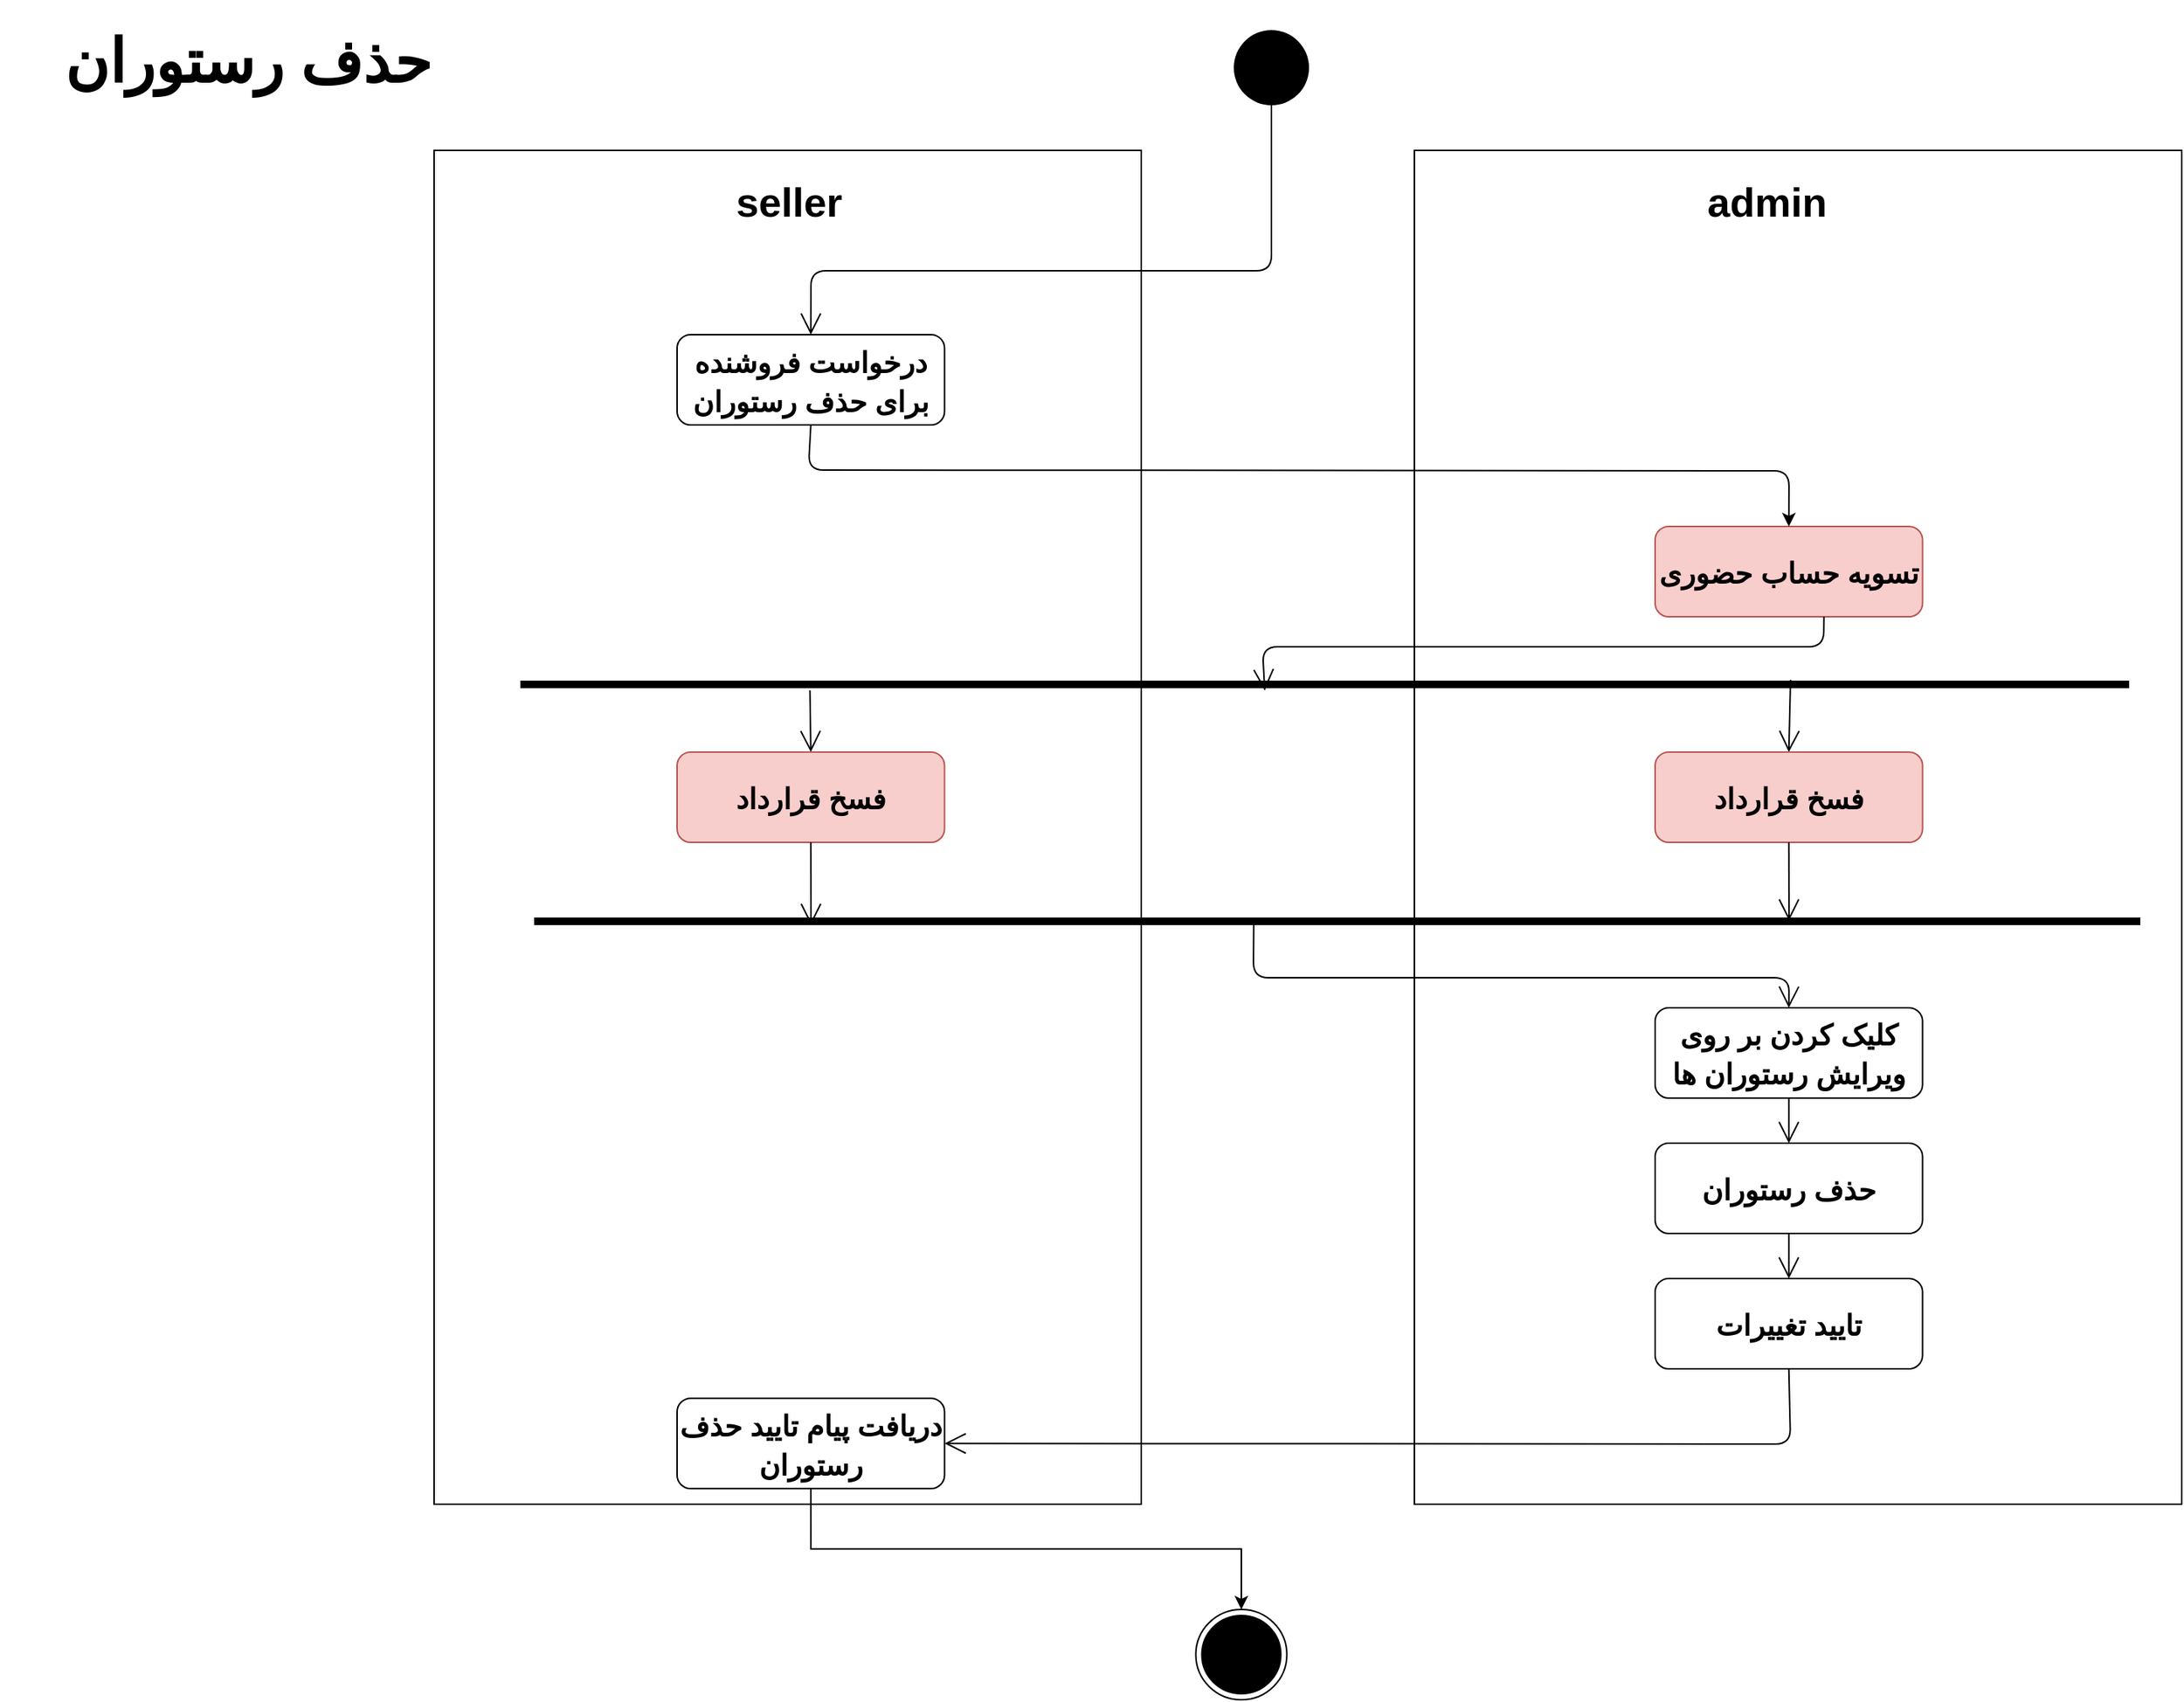 <mxfile version="14.1.3" type="github">
  <diagram name="Page-1" id="e7e014a7-5840-1c2e-5031-d8a46d1fe8dd">
    <mxGraphModel dx="1303" dy="712" grid="1" gridSize="10" guides="1" tooltips="1" connect="1" arrows="1" fold="1" page="1" pageScale="1" pageWidth="1654" pageHeight="1169" background="#ffffff" math="0" shadow="0">
      <root>
        <mxCell id="0" />
        <mxCell id="1" parent="0" />
        <mxCell id="aYaNbTCwkLzp46-Q-Bmp-96" value="" style="ellipse;fillColor=#000000;strokeColor=none;" parent="1" vertex="1">
          <mxGeometry x="840" y="30" width="50" height="50" as="geometry" />
        </mxCell>
        <mxCell id="aYaNbTCwkLzp46-Q-Bmp-98" value="" style="endArrow=open;endFill=1;endSize=12;html=1;fontSize=21;exitX=0.5;exitY=1;exitDx=0;exitDy=0;entryX=0.5;entryY=0;entryDx=0;entryDy=0;" parent="1" source="aYaNbTCwkLzp46-Q-Bmp-96" target="aYaNbTCwkLzp46-Q-Bmp-188" edge="1">
          <mxGeometry width="160" relative="1" as="geometry">
            <mxPoint x="972.25" y="82.5" as="sourcePoint" />
            <mxPoint x="500.25" y="214.5" as="targetPoint" />
            <Array as="points">
              <mxPoint x="865" y="190" />
              <mxPoint x="559" y="190" />
            </Array>
          </mxGeometry>
        </mxCell>
        <mxCell id="aYaNbTCwkLzp46-Q-Bmp-150" value="" style="whiteSpace=wrap;html=1;fillColor=none;" parent="1" vertex="1">
          <mxGeometry x="308.5" y="110" width="470" height="900" as="geometry" />
        </mxCell>
        <mxCell id="aYaNbTCwkLzp46-Q-Bmp-179" value="" style="ellipse;html=1;shape=endState;fillColor=#000000;strokeColor=#000000;" parent="1" vertex="1">
          <mxGeometry x="814.75" y="1080" width="60.5" height="60" as="geometry" />
        </mxCell>
        <mxCell id="aYaNbTCwkLzp46-Q-Bmp-180" value="&lt;font size=&quot;1&quot;&gt;&lt;b style=&quot;font-size: 27px&quot;&gt;seller&lt;/b&gt;&lt;/font&gt;" style="text;html=1;align=center;verticalAlign=middle;resizable=0;points=[];autosize=1;" parent="1" vertex="1">
          <mxGeometry x="498.5" y="130" width="90" height="30" as="geometry" />
        </mxCell>
        <mxCell id="aYaNbTCwkLzp46-Q-Bmp-183" value="" style="whiteSpace=wrap;html=1;fillColor=none;imageWidth=24;" parent="1" vertex="1">
          <mxGeometry x="960" y="110" width="510" height="900" as="geometry" />
        </mxCell>
        <mxCell id="aYaNbTCwkLzp46-Q-Bmp-184" value="&lt;font size=&quot;1&quot;&gt;&lt;b style=&quot;font-size: 27px&quot;&gt;admin&lt;/b&gt;&lt;/font&gt;" style="text;html=1;align=center;verticalAlign=middle;resizable=0;points=[];autosize=1;" parent="1" vertex="1">
          <mxGeometry x="1148.5" y="130" width="90" height="30" as="geometry" />
        </mxCell>
        <mxCell id="aYaNbTCwkLzp46-Q-Bmp-188" value="&lt;font style=&quot;font-size: 19px&quot;&gt;درخواست فروشنده برای حذف رستوران&lt;/font&gt;" style="shape=rect;html=1;rounded=1;whiteSpace=wrap;align=center;fontSize=21;fontStyle=1" parent="1" vertex="1">
          <mxGeometry x="470" y="232.5" width="177.75" height="60" as="geometry" />
        </mxCell>
        <mxCell id="aYaNbTCwkLzp46-Q-Bmp-191" value="&lt;span style=&quot;font-size: 19px&quot;&gt;تسویه حساب حضوری&lt;br&gt;&lt;/span&gt;" style="shape=rect;html=1;rounded=1;whiteSpace=wrap;align=center;fontSize=21;fontStyle=1;fillColor=#f8cecc;strokeColor=#b85450;" parent="1" vertex="1">
          <mxGeometry x="1120" y="360" width="177.75" height="60" as="geometry" />
        </mxCell>
        <mxCell id="aYaNbTCwkLzp46-Q-Bmp-192" value="" style="endArrow=classic;html=1;exitX=0.5;exitY=1;exitDx=0;exitDy=0;entryX=0.5;entryY=0;entryDx=0;entryDy=0;" parent="1" source="aYaNbTCwkLzp46-Q-Bmp-188" target="aYaNbTCwkLzp46-Q-Bmp-191" edge="1">
          <mxGeometry width="50" height="50" relative="1" as="geometry">
            <mxPoint x="727.25" y="322.5" as="sourcePoint" />
            <mxPoint x="1336.125" y="362.5" as="targetPoint" />
            <Array as="points">
              <mxPoint x="557.25" y="322.5" />
              <mxPoint x="1209" y="323" />
            </Array>
          </mxGeometry>
        </mxCell>
        <mxCell id="aYaNbTCwkLzp46-Q-Bmp-193" value="" style="html=1;points=[];perimeter=orthogonalPerimeter;fillColor=#000000;strokeColor=none;fontSize=16;rotation=90;" parent="1" vertex="1">
          <mxGeometry x="897.94" y="-69.6" width="5" height="1069.22" as="geometry" />
        </mxCell>
        <mxCell id="aYaNbTCwkLzp46-Q-Bmp-194" value="" style="endArrow=open;endFill=1;endSize=12;html=1;fontSize=16;exitX=0.5;exitY=1;exitDx=0;exitDy=0;entryX=1.32;entryY=0.556;entryDx=0;entryDy=0;entryPerimeter=0;" parent="1" edge="1">
          <mxGeometry width="160" relative="1" as="geometry">
            <mxPoint x="1232.23" y="420" as="sourcePoint" />
            <mxPoint x="860.564" y="469.11" as="targetPoint" />
            <Array as="points">
              <mxPoint x="1232" y="440" />
              <mxPoint x="859" y="440" />
            </Array>
          </mxGeometry>
        </mxCell>
        <mxCell id="aYaNbTCwkLzp46-Q-Bmp-195" value="" style="endArrow=open;endFill=1;endSize=12;html=1;fontSize=16;entryX=0.5;entryY=0;entryDx=0;entryDy=0;" parent="1" target="aYaNbTCwkLzp46-Q-Bmp-197" edge="1">
          <mxGeometry width="160" relative="1" as="geometry">
            <mxPoint x="1210" y="462" as="sourcePoint" />
            <mxPoint x="1202" y="509" as="targetPoint" />
          </mxGeometry>
        </mxCell>
        <mxCell id="aYaNbTCwkLzp46-Q-Bmp-196" value="" style="endArrow=open;endFill=1;endSize=12;html=1;fontSize=16;exitX=1.3;exitY=0.82;exitDx=0;exitDy=0;exitPerimeter=0;entryX=0.5;entryY=0;entryDx=0;entryDy=0;" parent="1" source="aYaNbTCwkLzp46-Q-Bmp-193" target="aYaNbTCwkLzp46-Q-Bmp-198" edge="1">
          <mxGeometry width="160" relative="1" as="geometry">
            <mxPoint x="1315.8" y="464" as="sourcePoint" />
            <mxPoint x="1110" y="497" as="targetPoint" />
            <Array as="points" />
          </mxGeometry>
        </mxCell>
        <mxCell id="aYaNbTCwkLzp46-Q-Bmp-197" value="&lt;span style=&quot;font-size: 19px&quot;&gt;فسخ قرارداد&lt;/span&gt;" style="shape=rect;html=1;rounded=1;whiteSpace=wrap;align=center;fontSize=21;fontStyle=1;fillColor=#f8cecc;strokeColor=#b85450;" parent="1" vertex="1">
          <mxGeometry x="1120" y="510" width="177.75" height="60" as="geometry" />
        </mxCell>
        <mxCell id="aYaNbTCwkLzp46-Q-Bmp-198" value="&lt;span style=&quot;font-size: 19px&quot;&gt;فسخ قرارداد&lt;/span&gt;" style="shape=rect;html=1;rounded=1;whiteSpace=wrap;align=center;fontSize=21;fontStyle=1;fillColor=#f8cecc;strokeColor=#b85450;" parent="1" vertex="1">
          <mxGeometry x="470" y="510" width="177.75" height="60" as="geometry" />
        </mxCell>
        <mxCell id="aYaNbTCwkLzp46-Q-Bmp-199" value="" style="html=1;points=[];perimeter=orthogonalPerimeter;fillColor=#000000;strokeColor=none;fontSize=16;rotation=90;" parent="1" vertex="1">
          <mxGeometry x="906.25" y="88.75" width="5" height="1067.5" as="geometry" />
        </mxCell>
        <mxCell id="aYaNbTCwkLzp46-Q-Bmp-200" value="" style="endArrow=open;endFill=1;endSize=12;html=1;fontSize=16;exitX=0.5;exitY=1;exitDx=0;exitDy=0;" parent="1" source="aYaNbTCwkLzp46-Q-Bmp-197" edge="1">
          <mxGeometry width="160" relative="1" as="geometry">
            <mxPoint x="1321.14" y="570" as="sourcePoint" />
            <mxPoint x="1209" y="622" as="targetPoint" />
          </mxGeometry>
        </mxCell>
        <mxCell id="aYaNbTCwkLzp46-Q-Bmp-201" value="" style="endArrow=open;endFill=1;endSize=12;html=1;fontSize=16;exitX=0.5;exitY=1;exitDx=0;exitDy=0;" parent="1" source="aYaNbTCwkLzp46-Q-Bmp-198" edge="1">
          <mxGeometry width="160" relative="1" as="geometry">
            <mxPoint x="1331.14" y="580" as="sourcePoint" />
            <mxPoint x="559" y="625" as="targetPoint" />
          </mxGeometry>
        </mxCell>
        <mxCell id="aYaNbTCwkLzp46-Q-Bmp-203" value="&lt;span style=&quot;font-size: 19px&quot;&gt;کلیک کردن بر روی ویرایش رستوران ها&lt;/span&gt;" style="shape=rect;html=1;rounded=1;whiteSpace=wrap;align=center;fontSize=21;fontStyle=1" parent="1" vertex="1">
          <mxGeometry x="1120" y="680" width="177.75" height="60" as="geometry" />
        </mxCell>
        <mxCell id="aYaNbTCwkLzp46-Q-Bmp-205" value="" style="endArrow=open;endFill=1;endSize=12;html=1;fontSize=16;exitX=0.963;exitY=0.552;exitDx=0;exitDy=0;entryX=0.5;entryY=0;entryDx=0;entryDy=0;exitPerimeter=0;" parent="1" source="aYaNbTCwkLzp46-Q-Bmp-199" target="aYaNbTCwkLzp46-Q-Bmp-203" edge="1">
          <mxGeometry width="160" relative="1" as="geometry">
            <mxPoint x="870.0" y="620" as="sourcePoint" />
            <mxPoint x="871.0" y="674.585" as="targetPoint" />
            <Array as="points">
              <mxPoint x="853" y="660" />
              <mxPoint x="1209" y="660" />
            </Array>
          </mxGeometry>
        </mxCell>
        <mxCell id="aYaNbTCwkLzp46-Q-Bmp-206" value="&lt;span style=&quot;font-size: 19px&quot;&gt;حذف رستوران&lt;/span&gt;" style="shape=rect;html=1;rounded=1;whiteSpace=wrap;align=center;fontSize=21;fontStyle=1" parent="1" vertex="1">
          <mxGeometry x="1120" y="770" width="177.75" height="60" as="geometry" />
        </mxCell>
        <mxCell id="aYaNbTCwkLzp46-Q-Bmp-207" value="&lt;span style=&quot;font-size: 19px&quot;&gt;تایید تغییرات&lt;/span&gt;" style="shape=rect;html=1;rounded=1;whiteSpace=wrap;align=center;fontSize=21;fontStyle=1" parent="1" vertex="1">
          <mxGeometry x="1120" y="860" width="177.75" height="60" as="geometry" />
        </mxCell>
        <mxCell id="aYaNbTCwkLzp46-Q-Bmp-212" value="" style="endArrow=open;endFill=1;endSize=12;html=1;fontSize=16;exitX=0.5;exitY=1;exitDx=0;exitDy=0;entryX=0.5;entryY=0;entryDx=0;entryDy=0;" parent="1" source="aYaNbTCwkLzp46-Q-Bmp-203" target="aYaNbTCwkLzp46-Q-Bmp-206" edge="1">
          <mxGeometry width="160" relative="1" as="geometry">
            <mxPoint x="1208.285" y="750" as="sourcePoint" />
            <mxPoint x="1208.33" y="802" as="targetPoint" />
          </mxGeometry>
        </mxCell>
        <mxCell id="aYaNbTCwkLzp46-Q-Bmp-215" value="" style="endArrow=open;endFill=1;endSize=12;html=1;fontSize=16;exitX=0.5;exitY=1;exitDx=0;exitDy=0;entryX=0.5;entryY=0;entryDx=0;entryDy=0;" parent="1" source="aYaNbTCwkLzp46-Q-Bmp-206" target="aYaNbTCwkLzp46-Q-Bmp-207" edge="1">
          <mxGeometry width="160" relative="1" as="geometry">
            <mxPoint x="1228.875" y="590" as="sourcePoint" />
            <mxPoint x="1228.92" y="642" as="targetPoint" />
          </mxGeometry>
        </mxCell>
        <mxCell id="aYaNbTCwkLzp46-Q-Bmp-216" value="" style="endArrow=open;endFill=1;endSize=12;html=1;fontSize=16;exitX=0.5;exitY=1;exitDx=0;exitDy=0;entryX=1;entryY=0.5;entryDx=0;entryDy=0;" parent="1" source="aYaNbTCwkLzp46-Q-Bmp-207" target="4hqt39vlMJKDox4LbTk7-1" edge="1">
          <mxGeometry width="160" relative="1" as="geometry">
            <mxPoint x="1238.875" y="600" as="sourcePoint" />
            <mxPoint x="1238.92" y="652" as="targetPoint" />
            <Array as="points">
              <mxPoint x="1210" y="970" />
            </Array>
          </mxGeometry>
        </mxCell>
        <mxCell id="MEKWNDmQoSqezUJ2nLX3-1" value="&lt;b&gt;&lt;font style=&quot;font-size: 40px&quot;&gt;حذف رستوران&lt;br&gt;&lt;/font&gt;&lt;/b&gt;" style="text;html=1;strokeColor=none;fillColor=none;align=center;verticalAlign=middle;whiteSpace=wrap;rounded=0;" parent="1" vertex="1">
          <mxGeometry x="20" y="10" width="330" height="80" as="geometry" />
        </mxCell>
        <mxCell id="4hqt39vlMJKDox4LbTk7-2" style="edgeStyle=orthogonalEdgeStyle;rounded=0;orthogonalLoop=1;jettySize=auto;html=1;exitX=0.5;exitY=1;exitDx=0;exitDy=0;entryX=0.5;entryY=0;entryDx=0;entryDy=0;" edge="1" parent="1" source="4hqt39vlMJKDox4LbTk7-1" target="aYaNbTCwkLzp46-Q-Bmp-179">
          <mxGeometry relative="1" as="geometry" />
        </mxCell>
        <mxCell id="4hqt39vlMJKDox4LbTk7-1" value="&lt;span style=&quot;font-size: 19px&quot;&gt;دریافت پیام تایید حذف رستوران&lt;/span&gt;" style="shape=rect;html=1;rounded=1;whiteSpace=wrap;align=center;fontSize=21;fontStyle=1" vertex="1" parent="1">
          <mxGeometry x="470" y="939.62" width="177.75" height="60" as="geometry" />
        </mxCell>
      </root>
    </mxGraphModel>
  </diagram>
</mxfile>

